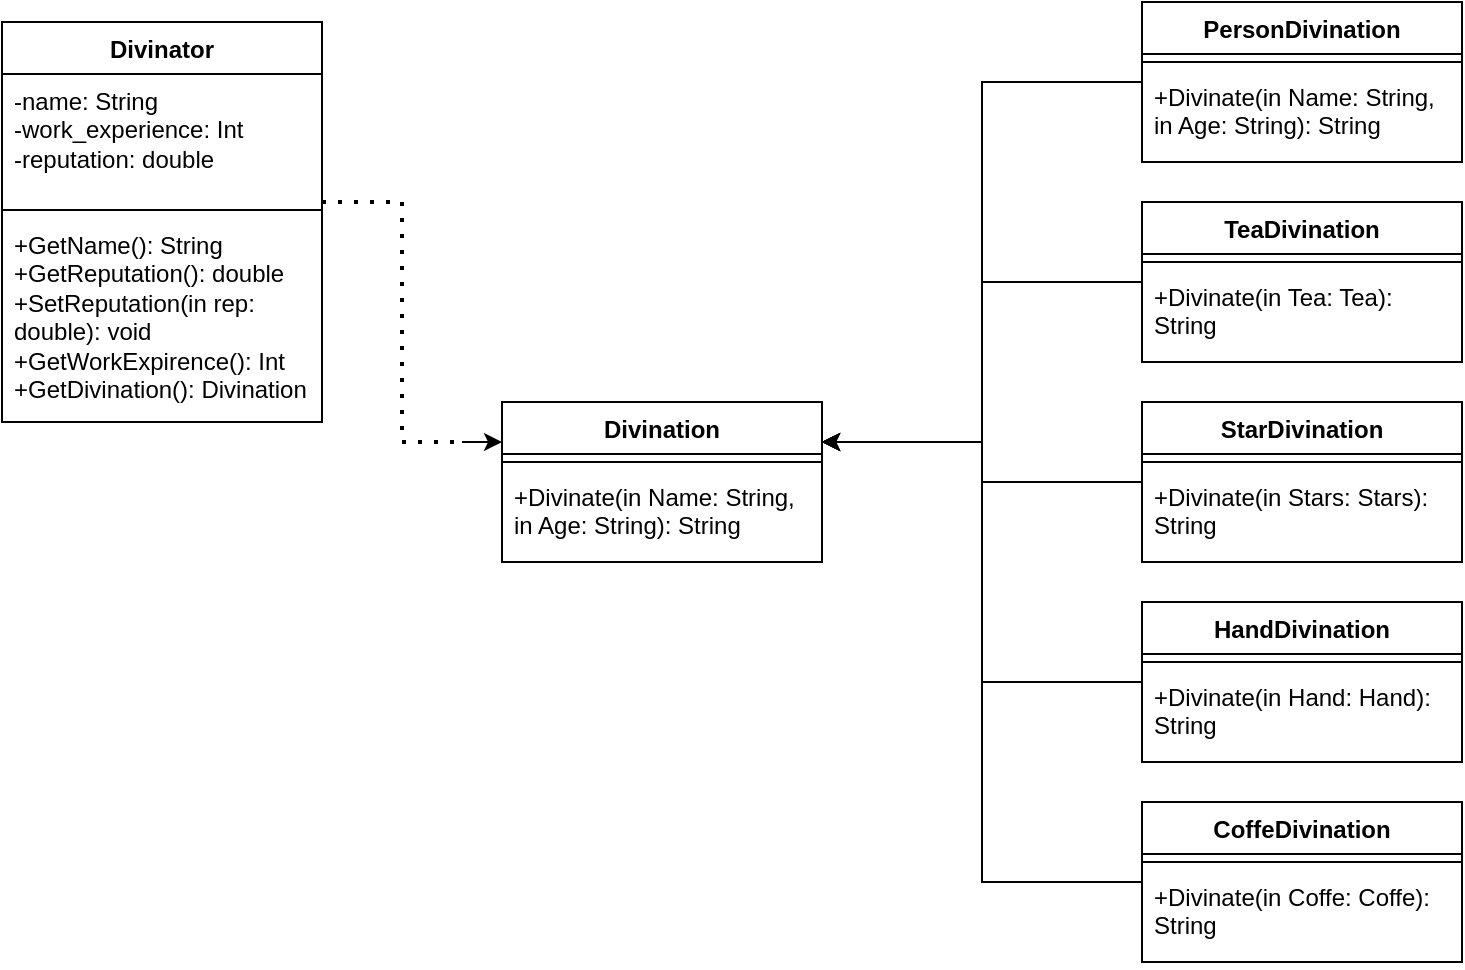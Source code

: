 <mxfile version="24.8.0">
  <diagram name="Страница — 1" id="XWbk5OCNYhXkUuj4CWKE">
    <mxGraphModel dx="1687" dy="975" grid="1" gridSize="10" guides="1" tooltips="1" connect="1" arrows="1" fold="1" page="1" pageScale="1" pageWidth="827" pageHeight="1169" math="0" shadow="0">
      <root>
        <mxCell id="0" />
        <mxCell id="1" parent="0" />
        <mxCell id="JIdyDky0yL9hirfTUa5b-1" value="Divinator" style="swimlane;fontStyle=1;align=center;verticalAlign=top;childLayout=stackLayout;horizontal=1;startSize=26;horizontalStack=0;resizeParent=1;resizeParentMax=0;resizeLast=0;collapsible=1;marginBottom=0;whiteSpace=wrap;html=1;" vertex="1" parent="1">
          <mxGeometry x="60" y="170" width="160" height="200" as="geometry" />
        </mxCell>
        <mxCell id="JIdyDky0yL9hirfTUa5b-2" value="-name: String&lt;div&gt;-work_experience: Int&lt;/div&gt;&lt;div&gt;-reputation: double&lt;/div&gt;" style="text;strokeColor=none;fillColor=none;align=left;verticalAlign=top;spacingLeft=4;spacingRight=4;overflow=hidden;rotatable=0;points=[[0,0.5],[1,0.5]];portConstraint=eastwest;whiteSpace=wrap;html=1;" vertex="1" parent="JIdyDky0yL9hirfTUa5b-1">
          <mxGeometry y="26" width="160" height="64" as="geometry" />
        </mxCell>
        <mxCell id="JIdyDky0yL9hirfTUa5b-3" value="" style="line;strokeWidth=1;fillColor=none;align=left;verticalAlign=middle;spacingTop=-1;spacingLeft=3;spacingRight=3;rotatable=0;labelPosition=right;points=[];portConstraint=eastwest;strokeColor=inherit;" vertex="1" parent="JIdyDky0yL9hirfTUa5b-1">
          <mxGeometry y="90" width="160" height="8" as="geometry" />
        </mxCell>
        <mxCell id="JIdyDky0yL9hirfTUa5b-4" value="+GetName(): String&lt;div&gt;+GetReputation(): double&lt;/div&gt;&lt;div&gt;+SetReputation(in rep: double): void&lt;/div&gt;&lt;div&gt;+GetWorkExpirence(): Int&lt;/div&gt;&lt;div&gt;+GetDivination(): Divination&lt;/div&gt;" style="text;strokeColor=none;fillColor=none;align=left;verticalAlign=top;spacingLeft=4;spacingRight=4;overflow=hidden;rotatable=0;points=[[0,0.5],[1,0.5]];portConstraint=eastwest;whiteSpace=wrap;html=1;" vertex="1" parent="JIdyDky0yL9hirfTUa5b-1">
          <mxGeometry y="98" width="160" height="102" as="geometry" />
        </mxCell>
        <mxCell id="JIdyDky0yL9hirfTUa5b-39" style="edgeStyle=orthogonalEdgeStyle;rounded=0;orthogonalLoop=1;jettySize=auto;html=1;entryX=1;entryY=0.25;entryDx=0;entryDy=0;" edge="1" parent="1" source="JIdyDky0yL9hirfTUa5b-14" target="JIdyDky0yL9hirfTUa5b-31">
          <mxGeometry relative="1" as="geometry" />
        </mxCell>
        <mxCell id="JIdyDky0yL9hirfTUa5b-14" value="PersonDivination" style="swimlane;fontStyle=1;align=center;verticalAlign=top;childLayout=stackLayout;horizontal=1;startSize=26;horizontalStack=0;resizeParent=1;resizeParentMax=0;resizeLast=0;collapsible=1;marginBottom=0;whiteSpace=wrap;html=1;" vertex="1" parent="1">
          <mxGeometry x="630" y="160" width="160" height="80" as="geometry" />
        </mxCell>
        <mxCell id="JIdyDky0yL9hirfTUa5b-16" value="" style="line;strokeWidth=1;fillColor=none;align=left;verticalAlign=middle;spacingTop=-1;spacingLeft=3;spacingRight=3;rotatable=0;labelPosition=right;points=[];portConstraint=eastwest;strokeColor=inherit;" vertex="1" parent="JIdyDky0yL9hirfTUa5b-14">
          <mxGeometry y="26" width="160" height="8" as="geometry" />
        </mxCell>
        <mxCell id="JIdyDky0yL9hirfTUa5b-17" value="+Divinate(in Name: String, in Age: String): String" style="text;strokeColor=none;fillColor=none;align=left;verticalAlign=top;spacingLeft=4;spacingRight=4;overflow=hidden;rotatable=0;points=[[0,0.5],[1,0.5]];portConstraint=eastwest;whiteSpace=wrap;html=1;" vertex="1" parent="JIdyDky0yL9hirfTUa5b-14">
          <mxGeometry y="34" width="160" height="46" as="geometry" />
        </mxCell>
        <mxCell id="JIdyDky0yL9hirfTUa5b-44" style="edgeStyle=orthogonalEdgeStyle;rounded=0;orthogonalLoop=1;jettySize=auto;html=1;entryX=1;entryY=0.25;entryDx=0;entryDy=0;" edge="1" parent="1" source="JIdyDky0yL9hirfTUa5b-18" target="JIdyDky0yL9hirfTUa5b-31">
          <mxGeometry relative="1" as="geometry" />
        </mxCell>
        <mxCell id="JIdyDky0yL9hirfTUa5b-18" value="HandDivination" style="swimlane;fontStyle=1;align=center;verticalAlign=top;childLayout=stackLayout;horizontal=1;startSize=26;horizontalStack=0;resizeParent=1;resizeParentMax=0;resizeLast=0;collapsible=1;marginBottom=0;whiteSpace=wrap;html=1;" vertex="1" parent="1">
          <mxGeometry x="630" y="460" width="160" height="80" as="geometry" />
        </mxCell>
        <mxCell id="JIdyDky0yL9hirfTUa5b-19" value="" style="line;strokeWidth=1;fillColor=none;align=left;verticalAlign=middle;spacingTop=-1;spacingLeft=3;spacingRight=3;rotatable=0;labelPosition=right;points=[];portConstraint=eastwest;strokeColor=inherit;" vertex="1" parent="JIdyDky0yL9hirfTUa5b-18">
          <mxGeometry y="26" width="160" height="8" as="geometry" />
        </mxCell>
        <mxCell id="JIdyDky0yL9hirfTUa5b-20" value="+Divinate(in Hand: Hand): String" style="text;strokeColor=none;fillColor=none;align=left;verticalAlign=top;spacingLeft=4;spacingRight=4;overflow=hidden;rotatable=0;points=[[0,0.5],[1,0.5]];portConstraint=eastwest;whiteSpace=wrap;html=1;" vertex="1" parent="JIdyDky0yL9hirfTUa5b-18">
          <mxGeometry y="34" width="160" height="46" as="geometry" />
        </mxCell>
        <mxCell id="JIdyDky0yL9hirfTUa5b-41" style="edgeStyle=orthogonalEdgeStyle;rounded=0;orthogonalLoop=1;jettySize=auto;html=1;entryX=1;entryY=0.25;entryDx=0;entryDy=0;" edge="1" parent="1" source="JIdyDky0yL9hirfTUa5b-22" target="JIdyDky0yL9hirfTUa5b-31">
          <mxGeometry relative="1" as="geometry" />
        </mxCell>
        <mxCell id="JIdyDky0yL9hirfTUa5b-22" value="TeaDivination" style="swimlane;fontStyle=1;align=center;verticalAlign=top;childLayout=stackLayout;horizontal=1;startSize=26;horizontalStack=0;resizeParent=1;resizeParentMax=0;resizeLast=0;collapsible=1;marginBottom=0;whiteSpace=wrap;html=1;" vertex="1" parent="1">
          <mxGeometry x="630" y="260" width="160" height="80" as="geometry" />
        </mxCell>
        <mxCell id="JIdyDky0yL9hirfTUa5b-23" value="" style="line;strokeWidth=1;fillColor=none;align=left;verticalAlign=middle;spacingTop=-1;spacingLeft=3;spacingRight=3;rotatable=0;labelPosition=right;points=[];portConstraint=eastwest;strokeColor=inherit;" vertex="1" parent="JIdyDky0yL9hirfTUa5b-22">
          <mxGeometry y="26" width="160" height="8" as="geometry" />
        </mxCell>
        <mxCell id="JIdyDky0yL9hirfTUa5b-24" value="+Divinate(in Tea: Tea): String" style="text;strokeColor=none;fillColor=none;align=left;verticalAlign=top;spacingLeft=4;spacingRight=4;overflow=hidden;rotatable=0;points=[[0,0.5],[1,0.5]];portConstraint=eastwest;whiteSpace=wrap;html=1;" vertex="1" parent="JIdyDky0yL9hirfTUa5b-22">
          <mxGeometry y="34" width="160" height="46" as="geometry" />
        </mxCell>
        <mxCell id="JIdyDky0yL9hirfTUa5b-46" style="edgeStyle=orthogonalEdgeStyle;rounded=0;orthogonalLoop=1;jettySize=auto;html=1;entryX=1;entryY=0.25;entryDx=0;entryDy=0;" edge="1" parent="1" source="JIdyDky0yL9hirfTUa5b-25" target="JIdyDky0yL9hirfTUa5b-31">
          <mxGeometry relative="1" as="geometry" />
        </mxCell>
        <mxCell id="JIdyDky0yL9hirfTUa5b-25" value="CoffeDivination" style="swimlane;fontStyle=1;align=center;verticalAlign=top;childLayout=stackLayout;horizontal=1;startSize=26;horizontalStack=0;resizeParent=1;resizeParentMax=0;resizeLast=0;collapsible=1;marginBottom=0;whiteSpace=wrap;html=1;" vertex="1" parent="1">
          <mxGeometry x="630" y="560" width="160" height="80" as="geometry" />
        </mxCell>
        <mxCell id="JIdyDky0yL9hirfTUa5b-26" value="" style="line;strokeWidth=1;fillColor=none;align=left;verticalAlign=middle;spacingTop=-1;spacingLeft=3;spacingRight=3;rotatable=0;labelPosition=right;points=[];portConstraint=eastwest;strokeColor=inherit;" vertex="1" parent="JIdyDky0yL9hirfTUa5b-25">
          <mxGeometry y="26" width="160" height="8" as="geometry" />
        </mxCell>
        <mxCell id="JIdyDky0yL9hirfTUa5b-27" value="+Divinate(in Coffe: Coffe): String" style="text;strokeColor=none;fillColor=none;align=left;verticalAlign=top;spacingLeft=4;spacingRight=4;overflow=hidden;rotatable=0;points=[[0,0.5],[1,0.5]];portConstraint=eastwest;whiteSpace=wrap;html=1;" vertex="1" parent="JIdyDky0yL9hirfTUa5b-25">
          <mxGeometry y="34" width="160" height="46" as="geometry" />
        </mxCell>
        <mxCell id="JIdyDky0yL9hirfTUa5b-42" style="edgeStyle=orthogonalEdgeStyle;rounded=0;orthogonalLoop=1;jettySize=auto;html=1;entryX=1;entryY=0.25;entryDx=0;entryDy=0;" edge="1" parent="1" source="JIdyDky0yL9hirfTUa5b-28" target="JIdyDky0yL9hirfTUa5b-31">
          <mxGeometry relative="1" as="geometry" />
        </mxCell>
        <mxCell id="JIdyDky0yL9hirfTUa5b-28" value="StarDivination" style="swimlane;fontStyle=1;align=center;verticalAlign=top;childLayout=stackLayout;horizontal=1;startSize=26;horizontalStack=0;resizeParent=1;resizeParentMax=0;resizeLast=0;collapsible=1;marginBottom=0;whiteSpace=wrap;html=1;" vertex="1" parent="1">
          <mxGeometry x="630" y="360" width="160" height="80" as="geometry" />
        </mxCell>
        <mxCell id="JIdyDky0yL9hirfTUa5b-29" value="" style="line;strokeWidth=1;fillColor=none;align=left;verticalAlign=middle;spacingTop=-1;spacingLeft=3;spacingRight=3;rotatable=0;labelPosition=right;points=[];portConstraint=eastwest;strokeColor=inherit;" vertex="1" parent="JIdyDky0yL9hirfTUa5b-28">
          <mxGeometry y="26" width="160" height="8" as="geometry" />
        </mxCell>
        <mxCell id="JIdyDky0yL9hirfTUa5b-30" value="+Divinate(in Stars: Stars): String" style="text;strokeColor=none;fillColor=none;align=left;verticalAlign=top;spacingLeft=4;spacingRight=4;overflow=hidden;rotatable=0;points=[[0,0.5],[1,0.5]];portConstraint=eastwest;whiteSpace=wrap;html=1;" vertex="1" parent="JIdyDky0yL9hirfTUa5b-28">
          <mxGeometry y="34" width="160" height="46" as="geometry" />
        </mxCell>
        <mxCell id="JIdyDky0yL9hirfTUa5b-31" value="Divination" style="swimlane;fontStyle=1;align=center;verticalAlign=top;childLayout=stackLayout;horizontal=1;startSize=26;horizontalStack=0;resizeParent=1;resizeParentMax=0;resizeLast=0;collapsible=1;marginBottom=0;whiteSpace=wrap;html=1;" vertex="1" parent="1">
          <mxGeometry x="310" y="360" width="160" height="80" as="geometry" />
        </mxCell>
        <mxCell id="JIdyDky0yL9hirfTUa5b-32" value="" style="line;strokeWidth=1;fillColor=none;align=left;verticalAlign=middle;spacingTop=-1;spacingLeft=3;spacingRight=3;rotatable=0;labelPosition=right;points=[];portConstraint=eastwest;strokeColor=inherit;" vertex="1" parent="JIdyDky0yL9hirfTUa5b-31">
          <mxGeometry y="26" width="160" height="8" as="geometry" />
        </mxCell>
        <mxCell id="JIdyDky0yL9hirfTUa5b-33" value="+Divinate(in Name: String, in Age: String): String" style="text;strokeColor=none;fillColor=none;align=left;verticalAlign=top;spacingLeft=4;spacingRight=4;overflow=hidden;rotatable=0;points=[[0,0.5],[1,0.5]];portConstraint=eastwest;whiteSpace=wrap;html=1;" vertex="1" parent="JIdyDky0yL9hirfTUa5b-31">
          <mxGeometry y="34" width="160" height="46" as="geometry" />
        </mxCell>
        <mxCell id="JIdyDky0yL9hirfTUa5b-50" value="" style="endArrow=none;dashed=1;html=1;dashPattern=1 3;strokeWidth=2;rounded=0;exitX=1;exitY=0;exitDx=0;exitDy=0;exitPerimeter=0;" edge="1" parent="1" source="JIdyDky0yL9hirfTUa5b-3">
          <mxGeometry width="50" height="50" relative="1" as="geometry">
            <mxPoint x="260" y="250" as="sourcePoint" />
            <mxPoint x="290" y="380" as="targetPoint" />
            <Array as="points">
              <mxPoint x="260" y="260" />
              <mxPoint x="260" y="380" />
            </Array>
          </mxGeometry>
        </mxCell>
        <mxCell id="JIdyDky0yL9hirfTUa5b-51" value="" style="endArrow=classic;html=1;rounded=0;entryX=0;entryY=0.25;entryDx=0;entryDy=0;" edge="1" parent="1" target="JIdyDky0yL9hirfTUa5b-31">
          <mxGeometry width="50" height="50" relative="1" as="geometry">
            <mxPoint x="290" y="380" as="sourcePoint" />
            <mxPoint x="350" y="310" as="targetPoint" />
          </mxGeometry>
        </mxCell>
      </root>
    </mxGraphModel>
  </diagram>
</mxfile>
